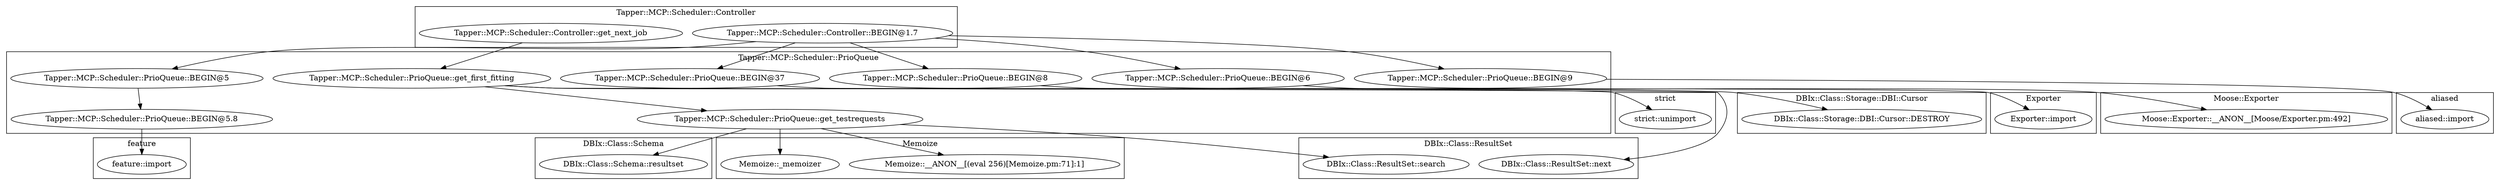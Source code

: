 digraph {
graph [overlap=false]
subgraph cluster_aliased {
	label="aliased";
	"aliased::import";
}
subgraph cluster_DBIx_Class_ResultSet {
	label="DBIx::Class::ResultSet";
	"DBIx::Class::ResultSet::next";
	"DBIx::Class::ResultSet::search";
}
subgraph cluster_feature {
	label="feature";
	"feature::import";
}
subgraph cluster_DBIx_Class_Storage_DBI_Cursor {
	label="DBIx::Class::Storage::DBI::Cursor";
	"DBIx::Class::Storage::DBI::Cursor::DESTROY";
}
subgraph cluster_Tapper_MCP_Scheduler_PrioQueue {
	label="Tapper::MCP::Scheduler::PrioQueue";
	"Tapper::MCP::Scheduler::PrioQueue::BEGIN@5.8";
	"Tapper::MCP::Scheduler::PrioQueue::BEGIN@37";
	"Tapper::MCP::Scheduler::PrioQueue::get_first_fitting";
	"Tapper::MCP::Scheduler::PrioQueue::get_testrequests";
	"Tapper::MCP::Scheduler::PrioQueue::BEGIN@8";
	"Tapper::MCP::Scheduler::PrioQueue::BEGIN@6";
	"Tapper::MCP::Scheduler::PrioQueue::BEGIN@9";
	"Tapper::MCP::Scheduler::PrioQueue::BEGIN@5";
}
subgraph cluster_Exporter {
	label="Exporter";
	"Exporter::import";
}
subgraph cluster_Moose_Exporter {
	label="Moose::Exporter";
	"Moose::Exporter::__ANON__[Moose/Exporter.pm:492]";
}
subgraph cluster_DBIx_Class_Schema {
	label="DBIx::Class::Schema";
	"DBIx::Class::Schema::resultset";
}
subgraph cluster_Tapper_MCP_Scheduler_Controller {
	label="Tapper::MCP::Scheduler::Controller";
	"Tapper::MCP::Scheduler::Controller::BEGIN@1.7";
	"Tapper::MCP::Scheduler::Controller::get_next_job";
}
subgraph cluster_strict {
	label="strict";
	"strict::unimport";
}
subgraph cluster_Memoize {
	label="Memoize";
	"Memoize::__ANON__[(eval 256)[Memoize.pm:71]:1]";
	"Memoize::_memoizer";
}
"Tapper::MCP::Scheduler::PrioQueue::BEGIN@8" -> "Exporter::import";
"Tapper::MCP::Scheduler::PrioQueue::get_first_fitting" -> "DBIx::Class::Storage::DBI::Cursor::DESTROY";
"Tapper::MCP::Scheduler::PrioQueue::BEGIN@9" -> "aliased::import";
"Tapper::MCP::Scheduler::PrioQueue::BEGIN@6" -> "Moose::Exporter::__ANON__[Moose/Exporter.pm:492]";
"Tapper::MCP::Scheduler::PrioQueue::get_testrequests" -> "Memoize::__ANON__[(eval 256)[Memoize.pm:71]:1]";
"Tapper::MCP::Scheduler::PrioQueue::BEGIN@37" -> "strict::unimport";
"Tapper::MCP::Scheduler::Controller::BEGIN@1.7" -> "Tapper::MCP::Scheduler::PrioQueue::BEGIN@6";
"Tapper::MCP::Scheduler::PrioQueue::get_first_fitting" -> "DBIx::Class::ResultSet::next";
"Tapper::MCP::Scheduler::PrioQueue::get_testrequests" -> "Memoize::_memoizer";
"Tapper::MCP::Scheduler::PrioQueue::get_testrequests" -> "DBIx::Class::ResultSet::search";
"Tapper::MCP::Scheduler::PrioQueue::BEGIN@5" -> "Tapper::MCP::Scheduler::PrioQueue::BEGIN@5.8";
"Tapper::MCP::Scheduler::PrioQueue::get_first_fitting" -> "Tapper::MCP::Scheduler::PrioQueue::get_testrequests";
"Tapper::MCP::Scheduler::PrioQueue::get_testrequests" -> "DBIx::Class::Schema::resultset";
"Tapper::MCP::Scheduler::Controller::BEGIN@1.7" -> "Tapper::MCP::Scheduler::PrioQueue::BEGIN@8";
"Tapper::MCP::Scheduler::Controller::get_next_job" -> "Tapper::MCP::Scheduler::PrioQueue::get_first_fitting";
"Tapper::MCP::Scheduler::Controller::BEGIN@1.7" -> "Tapper::MCP::Scheduler::PrioQueue::BEGIN@37";
"Tapper::MCP::Scheduler::Controller::BEGIN@1.7" -> "Tapper::MCP::Scheduler::PrioQueue::BEGIN@5";
"Tapper::MCP::Scheduler::PrioQueue::BEGIN@5.8" -> "feature::import";
"Tapper::MCP::Scheduler::Controller::BEGIN@1.7" -> "Tapper::MCP::Scheduler::PrioQueue::BEGIN@9";
}
